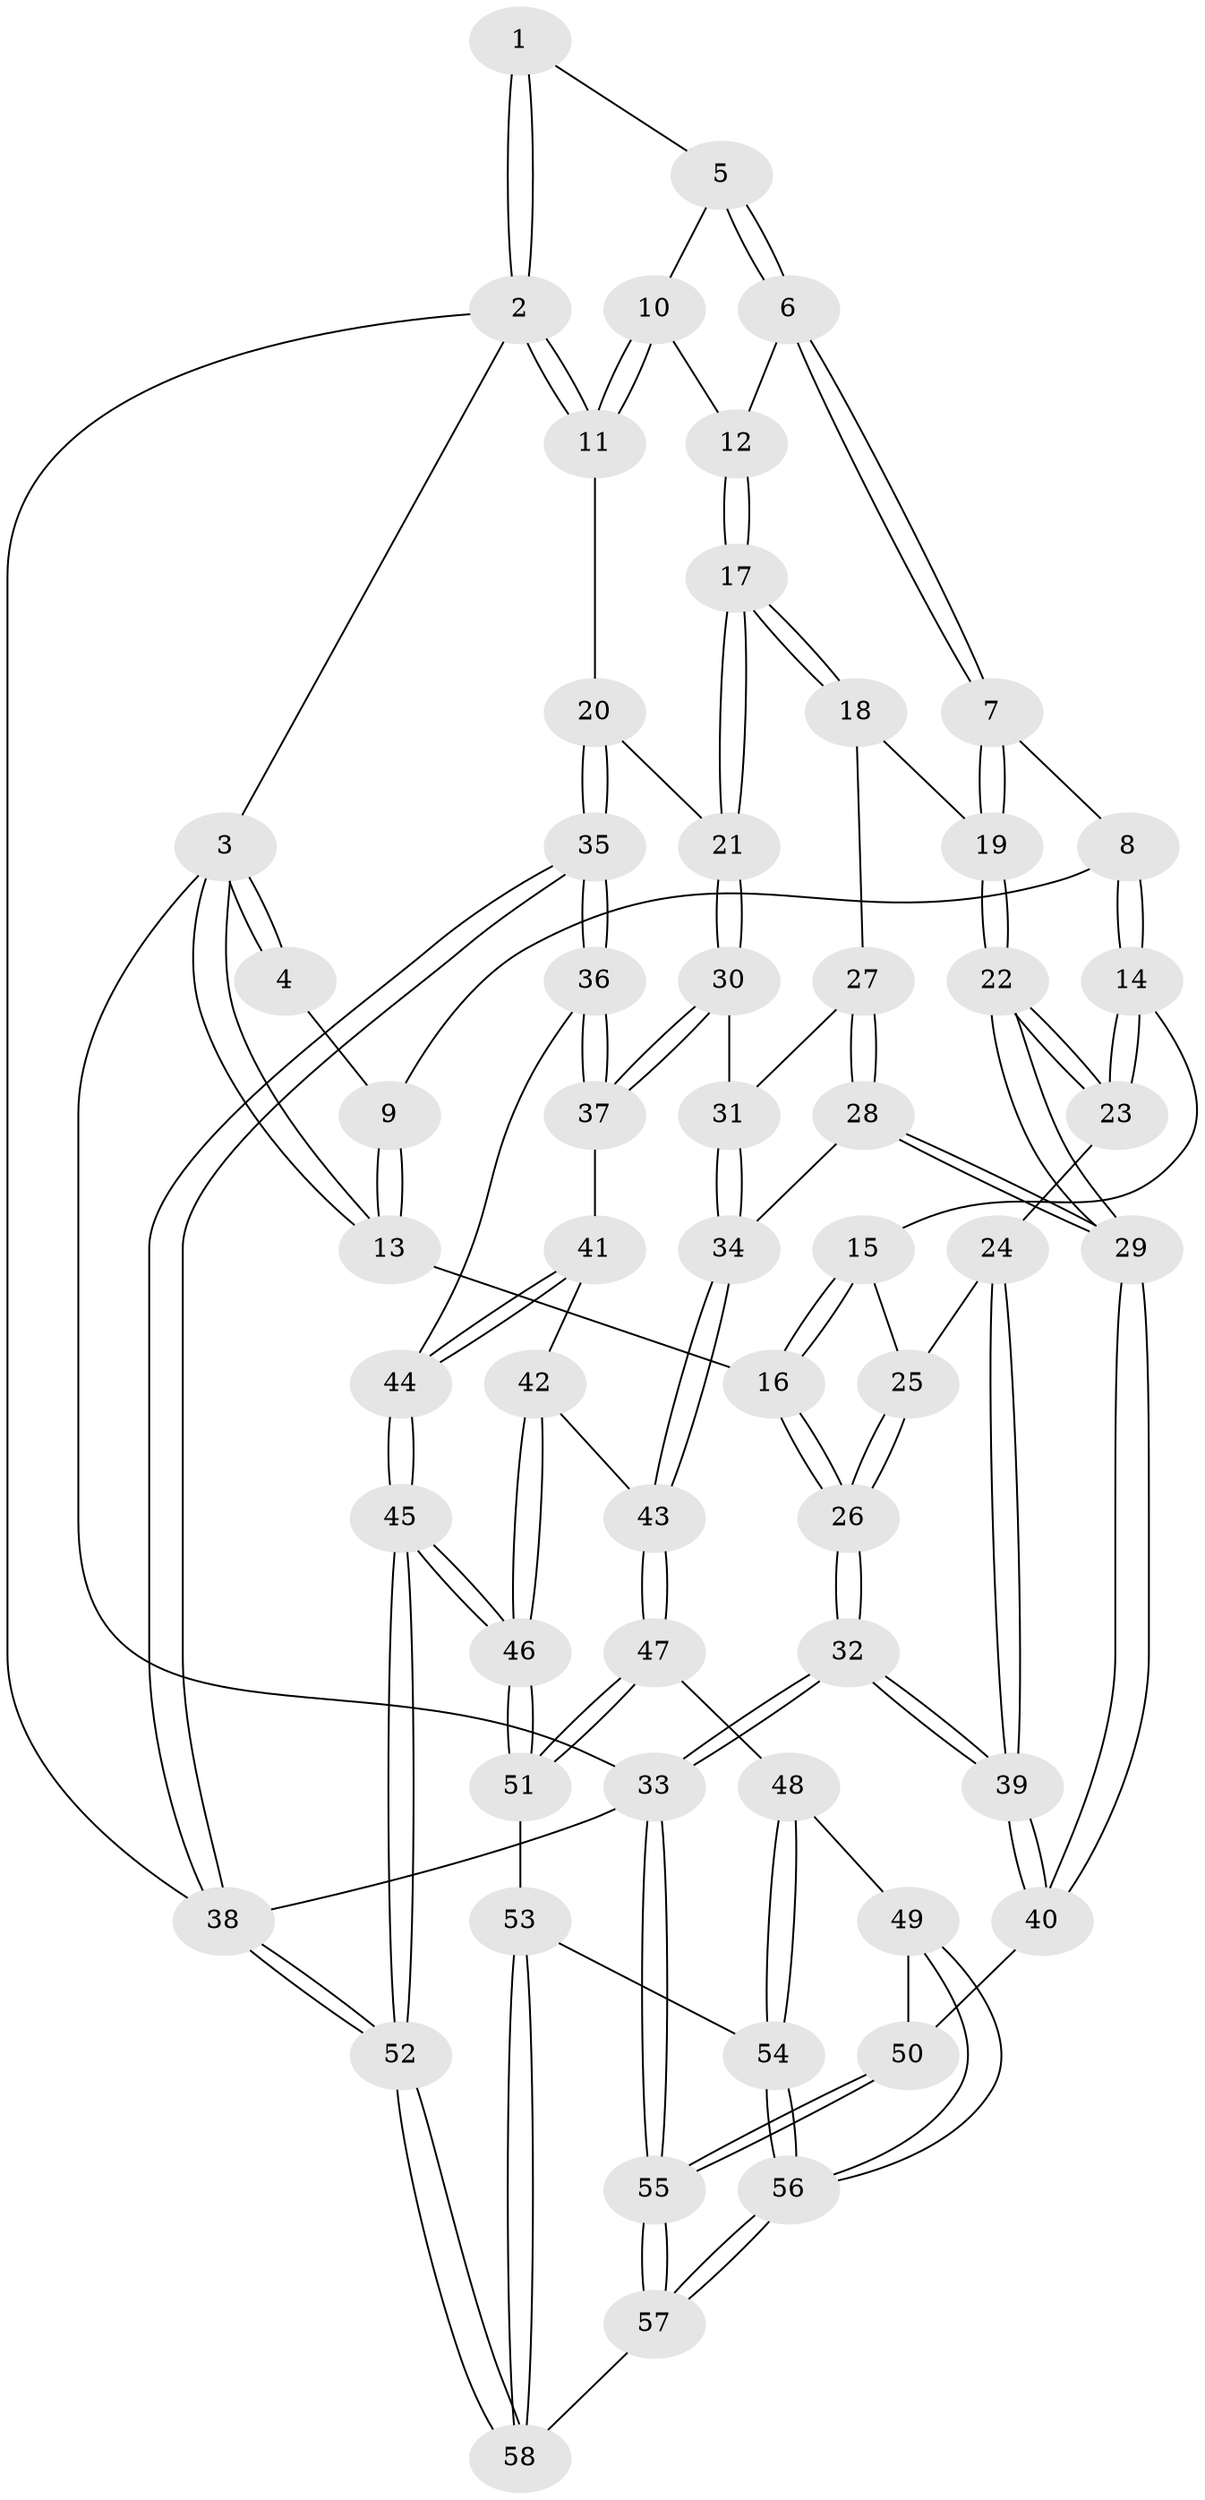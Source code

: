 // coarse degree distribution, {4: 0.5454545454545454, 3: 0.15151515151515152, 5: 0.21212121212121213, 6: 0.09090909090909091}
// Generated by graph-tools (version 1.1) at 2025/24/03/03/25 07:24:31]
// undirected, 58 vertices, 142 edges
graph export_dot {
graph [start="1"]
  node [color=gray90,style=filled];
  1 [pos="+0.458301253534336+0"];
  2 [pos="+1+0"];
  3 [pos="+0+0"];
  4 [pos="+0.2478431798400031+0"];
  5 [pos="+0.46269033293400513+0"];
  6 [pos="+0.44662808771325835+0.02409690626449101"];
  7 [pos="+0.34563174639526995+0.24188357786791947"];
  8 [pos="+0.17464091824199124+0.20998973533252427"];
  9 [pos="+0.1729987216084427+0.20904332554630084"];
  10 [pos="+0.6970498075021521+0.12017595153995188"];
  11 [pos="+1+0"];
  12 [pos="+0.6739730156659494+0.26293402433603147"];
  13 [pos="+0+0.13309331967348195"];
  14 [pos="+0.14037894276810958+0.38561188168299865"];
  15 [pos="+0.07157775470350569+0.41357982118405867"];
  16 [pos="+0+0.1367367955237358"];
  17 [pos="+0.680441102153818+0.31034397089102245"];
  18 [pos="+0.541080094652629+0.3257061181453754"];
  19 [pos="+0.3704699506704448+0.28529350231941064"];
  20 [pos="+1+0.2792145091645136"];
  21 [pos="+0.7480416393490533+0.3570387426520446"];
  22 [pos="+0.3139313828082183+0.5245540281597826"];
  23 [pos="+0.2243961454032515+0.5024167822706667"];
  24 [pos="+0.08187650214087468+0.5283464956117003"];
  25 [pos="+0.07138794940932139+0.4180731765023927"];
  26 [pos="+0+0.5623023811560885"];
  27 [pos="+0.5257922145281306+0.4491184167785697"];
  28 [pos="+0.421475751547993+0.5689840335006603"];
  29 [pos="+0.3278297061056202+0.5557607259344322"];
  30 [pos="+0.7151089802146257+0.5084254387831785"];
  31 [pos="+0.5941817277656332+0.5246196117562777"];
  32 [pos="+0+0.7231349614606352"];
  33 [pos="+0+1"];
  34 [pos="+0.4763268034074712+0.5927252110423008"];
  35 [pos="+1+0.6319461843606907"];
  36 [pos="+1+0.6394192227581325"];
  37 [pos="+0.7157751852520537+0.5111309887768857"];
  38 [pos="+1+1"];
  39 [pos="+0+0.7173758975686632"];
  40 [pos="+0.29431656830241687+0.6517031745237658"];
  41 [pos="+0.7139393705863902+0.5474677226336572"];
  42 [pos="+0.6579967571780945+0.6276443216455255"];
  43 [pos="+0.5355789784259959+0.6726597126853301"];
  44 [pos="+0.8195054091072349+0.7144508656644557"];
  45 [pos="+0.7347819869810458+0.8547034267164543"];
  46 [pos="+0.7014599396492481+0.8316511471541252"];
  47 [pos="+0.5359769283763546+0.728763030270556"];
  48 [pos="+0.4573507986289297+0.7772249916615539"];
  49 [pos="+0.3371160719934915+0.7533500288469404"];
  50 [pos="+0.30513882986311963+0.7159705320380546"];
  51 [pos="+0.627908855158404+0.8082132512286619"];
  52 [pos="+0.8551699989203079+1"];
  53 [pos="+0.5036872658004736+0.8842461406899826"];
  54 [pos="+0.47430036529090913+0.8702347590232489"];
  55 [pos="+0+1"];
  56 [pos="+0.34658169694686597+0.9422723955428509"];
  57 [pos="+0.2507367059284114+1"];
  58 [pos="+0.6180821790883503+1"];
  1 -- 2;
  1 -- 2;
  1 -- 5;
  2 -- 3;
  2 -- 11;
  2 -- 11;
  2 -- 38;
  3 -- 4;
  3 -- 4;
  3 -- 13;
  3 -- 13;
  3 -- 33;
  4 -- 9;
  5 -- 6;
  5 -- 6;
  5 -- 10;
  6 -- 7;
  6 -- 7;
  6 -- 12;
  7 -- 8;
  7 -- 19;
  7 -- 19;
  8 -- 9;
  8 -- 14;
  8 -- 14;
  9 -- 13;
  9 -- 13;
  10 -- 11;
  10 -- 11;
  10 -- 12;
  11 -- 20;
  12 -- 17;
  12 -- 17;
  13 -- 16;
  14 -- 15;
  14 -- 23;
  14 -- 23;
  15 -- 16;
  15 -- 16;
  15 -- 25;
  16 -- 26;
  16 -- 26;
  17 -- 18;
  17 -- 18;
  17 -- 21;
  17 -- 21;
  18 -- 19;
  18 -- 27;
  19 -- 22;
  19 -- 22;
  20 -- 21;
  20 -- 35;
  20 -- 35;
  21 -- 30;
  21 -- 30;
  22 -- 23;
  22 -- 23;
  22 -- 29;
  22 -- 29;
  23 -- 24;
  24 -- 25;
  24 -- 39;
  24 -- 39;
  25 -- 26;
  25 -- 26;
  26 -- 32;
  26 -- 32;
  27 -- 28;
  27 -- 28;
  27 -- 31;
  28 -- 29;
  28 -- 29;
  28 -- 34;
  29 -- 40;
  29 -- 40;
  30 -- 31;
  30 -- 37;
  30 -- 37;
  31 -- 34;
  31 -- 34;
  32 -- 33;
  32 -- 33;
  32 -- 39;
  32 -- 39;
  33 -- 55;
  33 -- 55;
  33 -- 38;
  34 -- 43;
  34 -- 43;
  35 -- 36;
  35 -- 36;
  35 -- 38;
  35 -- 38;
  36 -- 37;
  36 -- 37;
  36 -- 44;
  37 -- 41;
  38 -- 52;
  38 -- 52;
  39 -- 40;
  39 -- 40;
  40 -- 50;
  41 -- 42;
  41 -- 44;
  41 -- 44;
  42 -- 43;
  42 -- 46;
  42 -- 46;
  43 -- 47;
  43 -- 47;
  44 -- 45;
  44 -- 45;
  45 -- 46;
  45 -- 46;
  45 -- 52;
  45 -- 52;
  46 -- 51;
  46 -- 51;
  47 -- 48;
  47 -- 51;
  47 -- 51;
  48 -- 49;
  48 -- 54;
  48 -- 54;
  49 -- 50;
  49 -- 56;
  49 -- 56;
  50 -- 55;
  50 -- 55;
  51 -- 53;
  52 -- 58;
  52 -- 58;
  53 -- 54;
  53 -- 58;
  53 -- 58;
  54 -- 56;
  54 -- 56;
  55 -- 57;
  55 -- 57;
  56 -- 57;
  56 -- 57;
  57 -- 58;
}
